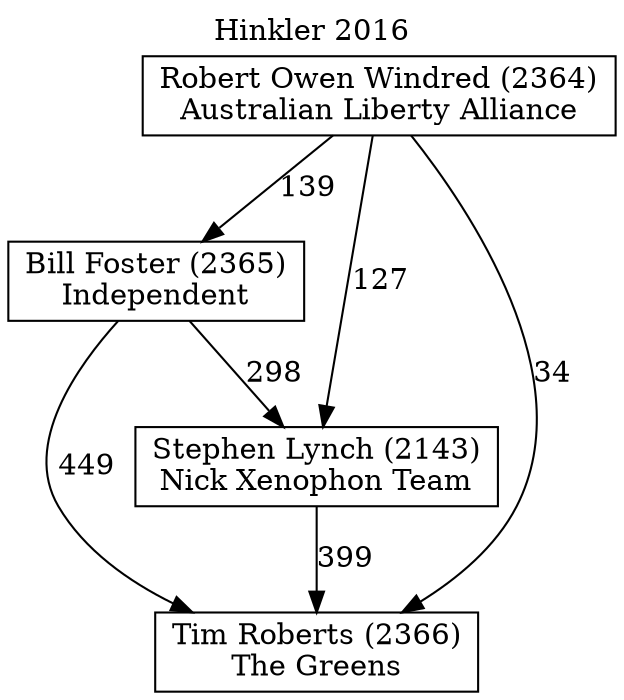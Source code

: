 // House preference flow
digraph "Tim Roberts (2366)_Hinkler_2016" {
	graph [label="Hinkler 2016" labelloc=t mclimit=10]
	node [shape=box]
	"Bill Foster (2365)" [label="Bill Foster (2365)
Independent"]
	"Robert Owen Windred (2364)" [label="Robert Owen Windred (2364)
Australian Liberty Alliance"]
	"Stephen Lynch (2143)" [label="Stephen Lynch (2143)
Nick Xenophon Team"]
	"Tim Roberts (2366)" [label="Tim Roberts (2366)
The Greens"]
	"Bill Foster (2365)" -> "Stephen Lynch (2143)" [label=298]
	"Bill Foster (2365)" -> "Tim Roberts (2366)" [label=449]
	"Robert Owen Windred (2364)" -> "Bill Foster (2365)" [label=139]
	"Robert Owen Windred (2364)" -> "Stephen Lynch (2143)" [label=127]
	"Robert Owen Windred (2364)" -> "Tim Roberts (2366)" [label=34]
	"Stephen Lynch (2143)" -> "Tim Roberts (2366)" [label=399]
}
